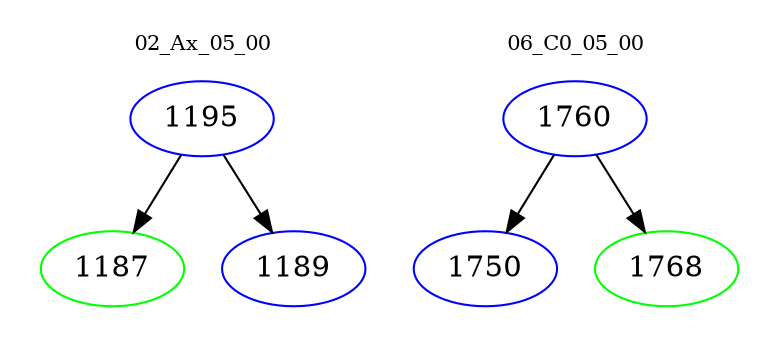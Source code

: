 digraph{
subgraph cluster_0 {
color = white
label = "02_Ax_05_00";
fontsize=10;
T0_1195 [label="1195", color="blue"]
T0_1195 -> T0_1187 [color="black"]
T0_1187 [label="1187", color="green"]
T0_1195 -> T0_1189 [color="black"]
T0_1189 [label="1189", color="blue"]
}
subgraph cluster_1 {
color = white
label = "06_C0_05_00";
fontsize=10;
T1_1760 [label="1760", color="blue"]
T1_1760 -> T1_1750 [color="black"]
T1_1750 [label="1750", color="blue"]
T1_1760 -> T1_1768 [color="black"]
T1_1768 [label="1768", color="green"]
}
}

